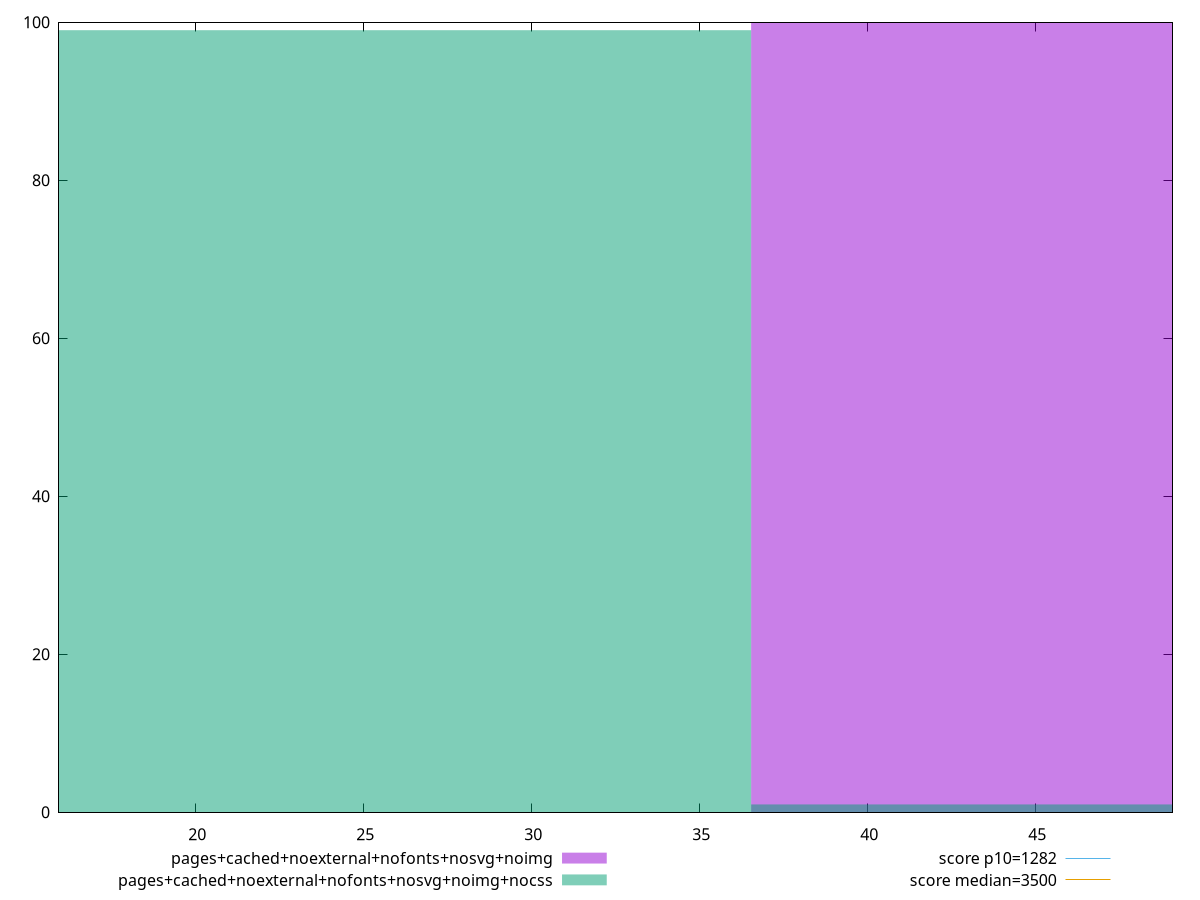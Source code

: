 reset

$pagesCachedNoexternalNofontsNosvgNoimg <<EOF
48.726393164375764 100
EOF

$pagesCachedNoexternalNofontsNosvgNoimgNocss <<EOF
24.363196582187882 99
48.726393164375764 1
EOF

set key outside below
set boxwidth 24.363196582187882
set xrange [15.947999999999993:49.08399999999998]
set yrange [0:100]
set style fill transparent solid 0.5 noborder

set parametric
set terminal svg size 640, 500 enhanced background rgb 'white'
set output "report_00007_2020-12-11T15:55:29.892Z/bootup-time/comparison/histogram/11_vs_12.svg"

plot $pagesCachedNoexternalNofontsNosvgNoimg title "pages+cached+noexternal+nofonts+nosvg+noimg" with boxes, \
     $pagesCachedNoexternalNofontsNosvgNoimgNocss title "pages+cached+noexternal+nofonts+nosvg+noimg+nocss" with boxes, \
     1282,t title "score p10=1282", \
     3500,t title "score median=3500"

reset
